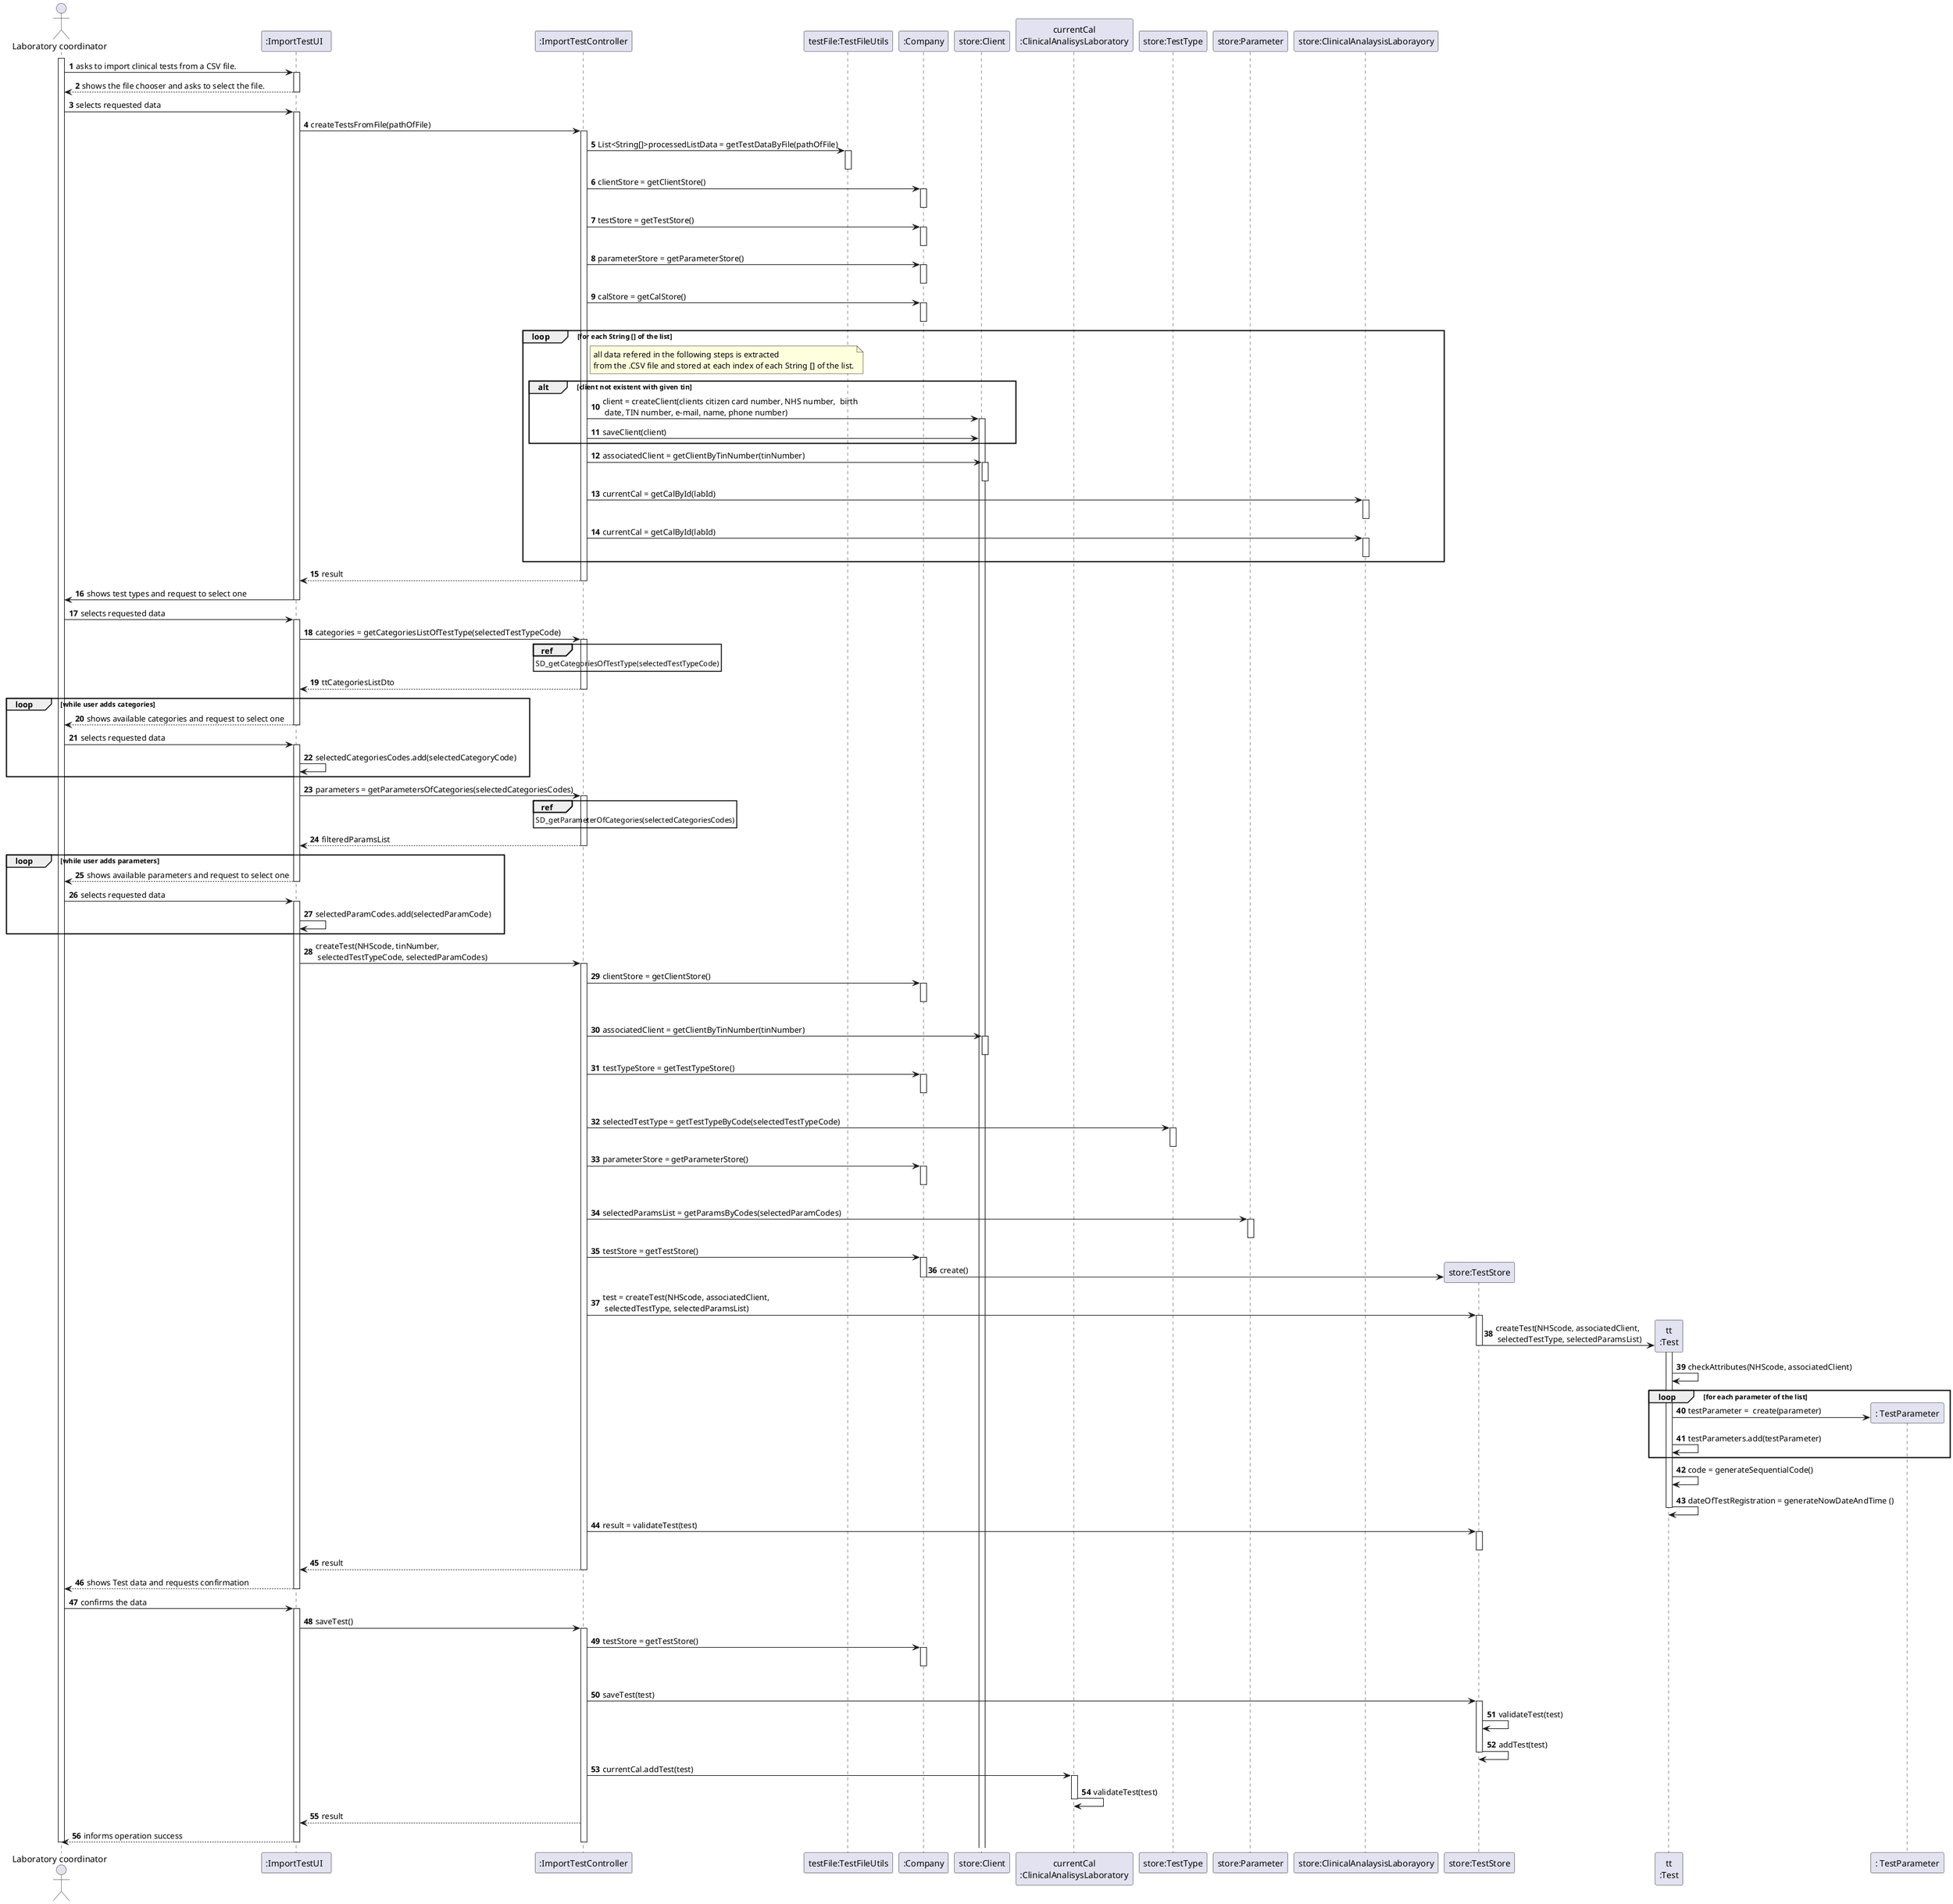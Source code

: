 @startuml
autonumber
'hide footbox
actor "Laboratory coordinator" as ADM

participant ":ImportTestUI  " as UI
participant ":ImportTestController" as CTRL
participant "testFile:TestFileUtils" as TST
participant ":Company" as PLAT
participant "store:Client" as CLIENT_STORE
participant "currentCal\n:ClinicalAnalisysLaboratory" as CAL
participant "store:TestType" as TEST_TYPE_STORE
participant "store:Parameter" as PARAM_STORE
participant "store:ClinicalAnalaysisLaborayory" as CAL_STORE
/'participant ":Platform" as PLAT'/
participant "store:TestStore" as ORG
participant "tt\n:Test" as TAREFA
participant ": TestParameter" as tp

activate ADM
ADM -> UI : asks to import clinical tests from a CSV file.
activate UI


UI --> ADM : shows the file chooser and asks to select the file.
deactivate UI


ADM -> UI : selects requested data
activate UI
UI -> CTRL : createTestsFromFile(pathOfFile)
activate CTRL

CTRL -> TST : List<String[]>processedListData = getTestDataByFile(pathOfFile)
activate TST
deactivate TST

CTRL -> PLAT : clientStore = getClientStore()
activate PLAT
deactivate PLAT

CTRL -> PLAT : testStore = getTestStore()
activate PLAT
deactivate PLAT

CTRL -> PLAT : parameterStore = getParameterStore()
activate PLAT
deactivate PLAT

CTRL -> PLAT : calStore = getCalStore()
activate PLAT
deactivate PLAT
loop for each String [] of the list
note right of CTRL: all data refered in the following steps is extracted \nfrom the .CSV file and stored at each index of each String [] of the list.

alt client not existent with given tin
CTRL -> CLIENT_STORE : client = createClient(clients citizen card number, NHS number,  birth \n date, TIN number, e-mail, name, phone number)
activate CLIENT_STORE
CTRL -> CLIENT_STORE : saveClient(client)
end

CTRL -> CLIENT_STORE : associatedClient = getClientByTinNumber(tinNumber)
activate CLIENT_STORE
deactivate CLIENT_STORE

CTRL -> CAL_STORE : currentCal = getCalById(labId)
activate CAL_STORE
deactivate CAL_STORE

CTRL -> CAL_STORE : currentCal = getCalById(labId)
activate CAL_STORE
deactivate CAL_STORE


end
CTRL --> UI : result
deactivate CTRL
UI -> ADM : shows test types and request to select one
deactivate UI

ADM -> UI : selects requested data
activate UI

UI -> CTRL : categories = getCategoriesListOfTestType(selectedTestTypeCode)
activate CTRL
ref over CTRL
SD_getCategoriesOfTestType(selectedTestTypeCode)
end

CTRL --> UI : ttCategoriesListDto
deactivate CTRL

loop while user adds categories
UI --> ADM : shows available categories and request to select one
deactivate PLAT
deactivate UI


ADM -> UI : selects requested data
activate UI
UI -> UI : selectedCategoriesCodes.add(selectedCategoryCode)
end

UI -> CTRL : parameters = getParametersOfCategories(selectedCategoriesCodes)
activate CTRL
ref over CTRL
SD_getParameterOfCategories(selectedCategoriesCodes)
end

CTRL --> UI : filteredParamsList
deactivate CTRL

loop while user adds parameters
UI --> ADM : shows available parameters and request to select one
deactivate PLAT
deactivate UI


ADM -> UI : selects requested data
activate UI
UI -> UI : selectedParamCodes.add(selectedParamCode)
end

UI -> CTRL : createTest(NHScode, tinNumber,\n selectedTestTypeCode, selectedParamCodes)
activate CTRL
CTRL -> PLAT : clientStore = getClientStore()
activate PLAT
|||
deactivate PLAT


CTRL -> CLIENT_STORE : associatedClient = getClientByTinNumber(tinNumber)
activate CLIENT_STORE
deactivate CLIENT_STORE



CTRL -> PLAT : testTypeStore = getTestTypeStore()
activate PLAT
|||
deactivate PLAT

CTRL -> TEST_TYPE_STORE : selectedTestType = getTestTypeByCode(selectedTestTypeCode)
activate TEST_TYPE_STORE
deactivate TEST_TYPE_STORE

CTRL -> PLAT : parameterStore = getParameterStore()
activate PLAT
|||
deactivate PLAT

CTRL -> PARAM_STORE : selectedParamsList = getParamsByCodes(selectedParamCodes)
activate PARAM_STORE
deactivate PARAM_STORE


CTRL -> PLAT : testStore = getTestStore()
activate PLAT
PLAT -> ORG** : create()
deactivate PLAT

CTRL -> ORG : test = createTest(NHScode, associatedClient,\n selectedTestType, selectedParamsList)
activate ORG
ORG -> TAREFA** : createTest(NHScode, associatedClient,\n selectedTestType, selectedParamsList)
deactivate ORG

activate TAREFA
TAREFA -> TAREFA : checkAttributes(NHScode, associatedClient)



loop for each parameter of the list
TAREFA -> tp**: testParameter =  create(parameter)
TAREFA -> TAREFA: testParameters.add(testParameter)
end

TAREFA -> TAREFA : code = generateSequentialCode()




TAREFA -> TAREFA : dateOfTestRegistration = generateNowDateAndTime ()
deactivate TAREFA

CTRL -> ORG : result = validateTest(test)
activate ORG
deactivate ORG



CTRL --> UI : result
deactivate CTRL
UI --> ADM : shows Test data and requests confirmation
deactivate PLAT
deactivate UI


ADM -> UI : confirms the data
activate UI
UI -> CTRL : saveTest()
activate CTRL
CTRL -> PLAT : testStore = getTestStore()
activate PLAT
|||
deactivate PLAT

CTRL -> ORG : saveTest(test)
activate ORG

ORG -> ORG: validateTest(test)
ORG -> ORG: addTest(test)
deactivate ORG

CTRL -> CAL : currentCal.addTest(test)
activate CAL

CAL -> CAL : validateTest(test)

deactivate CAL

CTRL --> UI: result

UI --> ADM : informs operation success
deactivate ORG
deactivate CTRL
deactivate UI

deactivate ADM

@enduml
